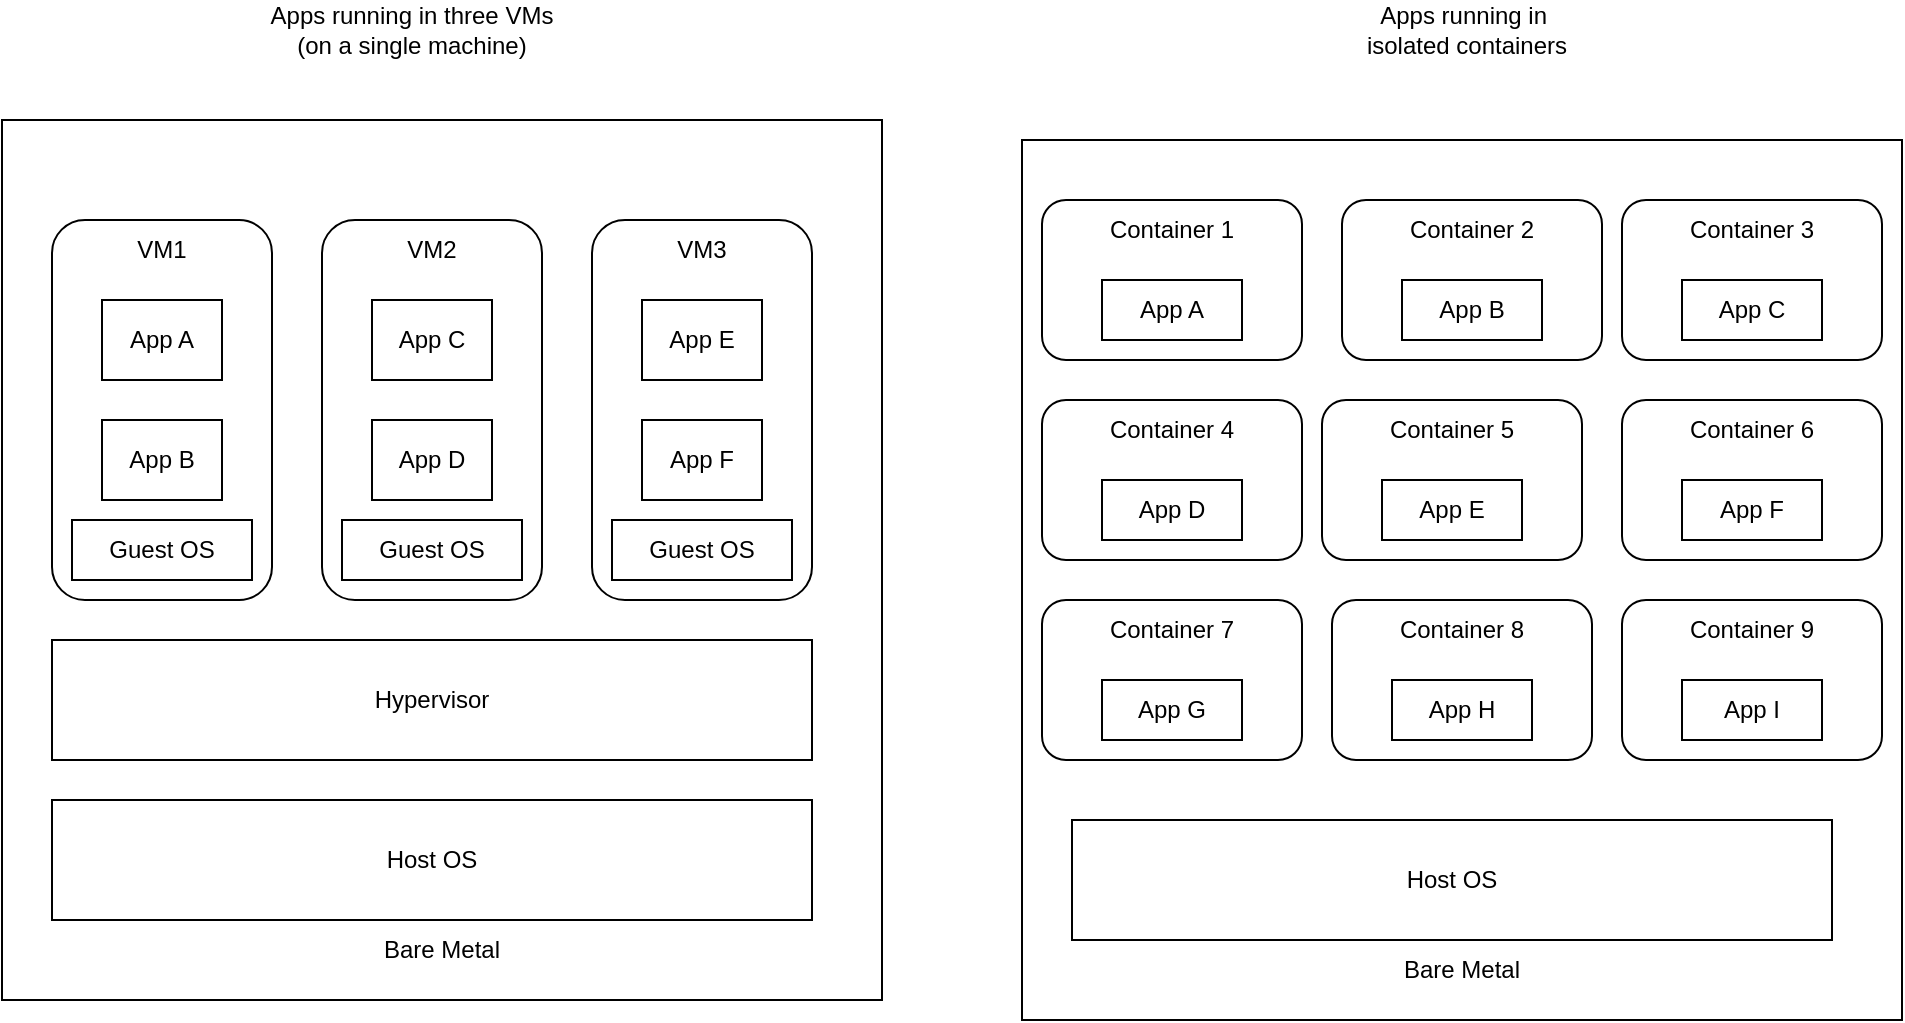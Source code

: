 <mxfile version="23.0.2" type="device">
  <diagram name="Page-1" id="RmEf-MAHQUcnpTtSw2Wi">
    <mxGraphModel dx="1194" dy="718" grid="1" gridSize="10" guides="1" tooltips="1" connect="1" arrows="1" fold="1" page="1" pageScale="1" pageWidth="850" pageHeight="1100" math="0" shadow="0">
      <root>
        <mxCell id="0" />
        <mxCell id="1" parent="0" />
        <mxCell id="NZSWBZKC03k-AUlZ181X-28" value="" style="whiteSpace=wrap;html=1;aspect=fixed;" vertex="1" parent="1">
          <mxGeometry x="560" y="110" width="440" height="440" as="geometry" />
        </mxCell>
        <mxCell id="NZSWBZKC03k-AUlZ181X-29" value="Bare Metal" style="text;html=1;strokeColor=none;fillColor=none;align=center;verticalAlign=middle;whiteSpace=wrap;rounded=0;" vertex="1" parent="1">
          <mxGeometry x="670" y="510" width="220" height="30" as="geometry" />
        </mxCell>
        <mxCell id="NZSWBZKC03k-AUlZ181X-30" value="Host OS" style="rounded=0;whiteSpace=wrap;html=1;" vertex="1" parent="1">
          <mxGeometry x="585" y="450" width="380" height="60" as="geometry" />
        </mxCell>
        <mxCell id="NZSWBZKC03k-AUlZ181X-1" value="" style="whiteSpace=wrap;html=1;aspect=fixed;" vertex="1" parent="1">
          <mxGeometry x="50" y="100" width="440" height="440" as="geometry" />
        </mxCell>
        <mxCell id="NZSWBZKC03k-AUlZ181X-2" value="Bare Metal" style="text;html=1;strokeColor=none;fillColor=none;align=center;verticalAlign=middle;whiteSpace=wrap;rounded=0;" vertex="1" parent="1">
          <mxGeometry x="160" y="500" width="220" height="30" as="geometry" />
        </mxCell>
        <mxCell id="NZSWBZKC03k-AUlZ181X-3" value="Host OS" style="rounded=0;whiteSpace=wrap;html=1;" vertex="1" parent="1">
          <mxGeometry x="75" y="440" width="380" height="60" as="geometry" />
        </mxCell>
        <mxCell id="NZSWBZKC03k-AUlZ181X-25" value="Hypervisor" style="rounded=0;whiteSpace=wrap;html=1;" vertex="1" parent="1">
          <mxGeometry x="75" y="360" width="380" height="60" as="geometry" />
        </mxCell>
        <mxCell id="NZSWBZKC03k-AUlZ181X-48" value="" style="group" vertex="1" connectable="0" parent="1">
          <mxGeometry x="75" y="150" width="110" height="190" as="geometry" />
        </mxCell>
        <mxCell id="NZSWBZKC03k-AUlZ181X-6" value="" style="rounded=1;whiteSpace=wrap;html=1;" vertex="1" parent="NZSWBZKC03k-AUlZ181X-48">
          <mxGeometry width="110" height="190" as="geometry" />
        </mxCell>
        <mxCell id="NZSWBZKC03k-AUlZ181X-10" value="App A" style="rounded=0;whiteSpace=wrap;html=1;" vertex="1" parent="NZSWBZKC03k-AUlZ181X-48">
          <mxGeometry x="25" y="40" width="60" height="40" as="geometry" />
        </mxCell>
        <mxCell id="NZSWBZKC03k-AUlZ181X-11" value="App B" style="rounded=0;whiteSpace=wrap;html=1;" vertex="1" parent="NZSWBZKC03k-AUlZ181X-48">
          <mxGeometry x="25" y="100" width="60" height="40" as="geometry" />
        </mxCell>
        <mxCell id="NZSWBZKC03k-AUlZ181X-12" value="Guest OS" style="rounded=0;whiteSpace=wrap;html=1;" vertex="1" parent="NZSWBZKC03k-AUlZ181X-48">
          <mxGeometry x="10" y="150" width="90" height="30" as="geometry" />
        </mxCell>
        <mxCell id="NZSWBZKC03k-AUlZ181X-47" value="VM1" style="text;html=1;strokeColor=none;fillColor=none;align=center;verticalAlign=middle;whiteSpace=wrap;rounded=0;" vertex="1" parent="NZSWBZKC03k-AUlZ181X-48">
          <mxGeometry x="25" width="60" height="30" as="geometry" />
        </mxCell>
        <mxCell id="NZSWBZKC03k-AUlZ181X-62" value="" style="group" vertex="1" connectable="0" parent="1">
          <mxGeometry x="210" y="150" width="110" height="190" as="geometry" />
        </mxCell>
        <mxCell id="NZSWBZKC03k-AUlZ181X-49" value="" style="group" vertex="1" connectable="0" parent="NZSWBZKC03k-AUlZ181X-62">
          <mxGeometry width="110" height="190" as="geometry" />
        </mxCell>
        <mxCell id="NZSWBZKC03k-AUlZ181X-50" value="" style="rounded=1;whiteSpace=wrap;html=1;" vertex="1" parent="NZSWBZKC03k-AUlZ181X-49">
          <mxGeometry width="110" height="190" as="geometry" />
        </mxCell>
        <mxCell id="NZSWBZKC03k-AUlZ181X-51" value="App C" style="rounded=0;whiteSpace=wrap;html=1;" vertex="1" parent="NZSWBZKC03k-AUlZ181X-49">
          <mxGeometry x="25" y="40" width="60" height="40" as="geometry" />
        </mxCell>
        <mxCell id="NZSWBZKC03k-AUlZ181X-52" value="App D" style="rounded=0;whiteSpace=wrap;html=1;" vertex="1" parent="NZSWBZKC03k-AUlZ181X-49">
          <mxGeometry x="25" y="100" width="60" height="40" as="geometry" />
        </mxCell>
        <mxCell id="NZSWBZKC03k-AUlZ181X-53" value="Guest OS" style="rounded=0;whiteSpace=wrap;html=1;" vertex="1" parent="NZSWBZKC03k-AUlZ181X-49">
          <mxGeometry x="10" y="150" width="90" height="30" as="geometry" />
        </mxCell>
        <mxCell id="NZSWBZKC03k-AUlZ181X-54" value="VM2" style="text;html=1;strokeColor=none;fillColor=none;align=center;verticalAlign=middle;whiteSpace=wrap;rounded=0;" vertex="1" parent="NZSWBZKC03k-AUlZ181X-62">
          <mxGeometry x="25" width="60" height="30" as="geometry" />
        </mxCell>
        <mxCell id="NZSWBZKC03k-AUlZ181X-63" value="" style="group" vertex="1" connectable="0" parent="1">
          <mxGeometry x="345" y="150" width="110" height="190" as="geometry" />
        </mxCell>
        <mxCell id="NZSWBZKC03k-AUlZ181X-55" value="" style="group" vertex="1" connectable="0" parent="NZSWBZKC03k-AUlZ181X-63">
          <mxGeometry width="110" height="190" as="geometry" />
        </mxCell>
        <mxCell id="NZSWBZKC03k-AUlZ181X-56" value="" style="rounded=1;whiteSpace=wrap;html=1;" vertex="1" parent="NZSWBZKC03k-AUlZ181X-55">
          <mxGeometry width="110" height="190" as="geometry" />
        </mxCell>
        <mxCell id="NZSWBZKC03k-AUlZ181X-57" value="App E" style="rounded=0;whiteSpace=wrap;html=1;" vertex="1" parent="NZSWBZKC03k-AUlZ181X-55">
          <mxGeometry x="25" y="40" width="60" height="40" as="geometry" />
        </mxCell>
        <mxCell id="NZSWBZKC03k-AUlZ181X-58" value="App F" style="rounded=0;whiteSpace=wrap;html=1;" vertex="1" parent="NZSWBZKC03k-AUlZ181X-55">
          <mxGeometry x="25" y="100" width="60" height="40" as="geometry" />
        </mxCell>
        <mxCell id="NZSWBZKC03k-AUlZ181X-59" value="Guest OS" style="rounded=0;whiteSpace=wrap;html=1;" vertex="1" parent="NZSWBZKC03k-AUlZ181X-55">
          <mxGeometry x="10" y="150" width="90" height="30" as="geometry" />
        </mxCell>
        <mxCell id="NZSWBZKC03k-AUlZ181X-60" value="VM3" style="text;html=1;strokeColor=none;fillColor=none;align=center;verticalAlign=middle;whiteSpace=wrap;rounded=0;" vertex="1" parent="NZSWBZKC03k-AUlZ181X-63">
          <mxGeometry x="25" width="60" height="30" as="geometry" />
        </mxCell>
        <mxCell id="NZSWBZKC03k-AUlZ181X-67" value="" style="group" vertex="1" connectable="0" parent="1">
          <mxGeometry x="570" y="140" width="130" height="80" as="geometry" />
        </mxCell>
        <mxCell id="NZSWBZKC03k-AUlZ181X-64" value="" style="rounded=1;whiteSpace=wrap;html=1;" vertex="1" parent="NZSWBZKC03k-AUlZ181X-67">
          <mxGeometry width="130" height="80" as="geometry" />
        </mxCell>
        <mxCell id="NZSWBZKC03k-AUlZ181X-65" value="App A" style="rounded=0;whiteSpace=wrap;html=1;" vertex="1" parent="NZSWBZKC03k-AUlZ181X-67">
          <mxGeometry x="30" y="40" width="70" height="30" as="geometry" />
        </mxCell>
        <mxCell id="NZSWBZKC03k-AUlZ181X-66" value="Container 1" style="text;html=1;strokeColor=none;fillColor=none;align=center;verticalAlign=middle;whiteSpace=wrap;rounded=0;" vertex="1" parent="NZSWBZKC03k-AUlZ181X-67">
          <mxGeometry x="25" width="80" height="30" as="geometry" />
        </mxCell>
        <mxCell id="NZSWBZKC03k-AUlZ181X-69" value="" style="rounded=1;whiteSpace=wrap;html=1;" vertex="1" parent="1">
          <mxGeometry x="720" y="140" width="130" height="80" as="geometry" />
        </mxCell>
        <mxCell id="NZSWBZKC03k-AUlZ181X-70" value="App B" style="rounded=0;whiteSpace=wrap;html=1;" vertex="1" parent="1">
          <mxGeometry x="750" y="180" width="70" height="30" as="geometry" />
        </mxCell>
        <mxCell id="NZSWBZKC03k-AUlZ181X-71" value="Container 2" style="text;html=1;strokeColor=none;fillColor=none;align=center;verticalAlign=middle;whiteSpace=wrap;rounded=0;" vertex="1" parent="1">
          <mxGeometry x="745" y="140" width="80" height="30" as="geometry" />
        </mxCell>
        <mxCell id="NZSWBZKC03k-AUlZ181X-73" value="" style="rounded=1;whiteSpace=wrap;html=1;" vertex="1" parent="1">
          <mxGeometry x="860" y="140" width="130" height="80" as="geometry" />
        </mxCell>
        <mxCell id="NZSWBZKC03k-AUlZ181X-74" value="App C" style="rounded=0;whiteSpace=wrap;html=1;" vertex="1" parent="1">
          <mxGeometry x="890" y="180" width="70" height="30" as="geometry" />
        </mxCell>
        <mxCell id="NZSWBZKC03k-AUlZ181X-75" value="Container 3" style="text;html=1;strokeColor=none;fillColor=none;align=center;verticalAlign=middle;whiteSpace=wrap;rounded=0;" vertex="1" parent="1">
          <mxGeometry x="885" y="140" width="80" height="30" as="geometry" />
        </mxCell>
        <mxCell id="NZSWBZKC03k-AUlZ181X-77" value="" style="rounded=1;whiteSpace=wrap;html=1;" vertex="1" parent="1">
          <mxGeometry x="570" y="240" width="130" height="80" as="geometry" />
        </mxCell>
        <mxCell id="NZSWBZKC03k-AUlZ181X-78" value="App D" style="rounded=0;whiteSpace=wrap;html=1;" vertex="1" parent="1">
          <mxGeometry x="600" y="280" width="70" height="30" as="geometry" />
        </mxCell>
        <mxCell id="NZSWBZKC03k-AUlZ181X-79" value="Container 4" style="text;html=1;strokeColor=none;fillColor=none;align=center;verticalAlign=middle;whiteSpace=wrap;rounded=0;" vertex="1" parent="1">
          <mxGeometry x="595" y="240" width="80" height="30" as="geometry" />
        </mxCell>
        <mxCell id="NZSWBZKC03k-AUlZ181X-81" value="" style="rounded=1;whiteSpace=wrap;html=1;" vertex="1" parent="1">
          <mxGeometry x="710" y="240" width="130" height="80" as="geometry" />
        </mxCell>
        <mxCell id="NZSWBZKC03k-AUlZ181X-82" value="App E" style="rounded=0;whiteSpace=wrap;html=1;" vertex="1" parent="1">
          <mxGeometry x="740" y="280" width="70" height="30" as="geometry" />
        </mxCell>
        <mxCell id="NZSWBZKC03k-AUlZ181X-83" value="Container 5" style="text;html=1;strokeColor=none;fillColor=none;align=center;verticalAlign=middle;whiteSpace=wrap;rounded=0;" vertex="1" parent="1">
          <mxGeometry x="735" y="240" width="80" height="30" as="geometry" />
        </mxCell>
        <mxCell id="NZSWBZKC03k-AUlZ181X-85" value="" style="rounded=1;whiteSpace=wrap;html=1;" vertex="1" parent="1">
          <mxGeometry x="860" y="240" width="130" height="80" as="geometry" />
        </mxCell>
        <mxCell id="NZSWBZKC03k-AUlZ181X-86" value="App F" style="rounded=0;whiteSpace=wrap;html=1;" vertex="1" parent="1">
          <mxGeometry x="890" y="280" width="70" height="30" as="geometry" />
        </mxCell>
        <mxCell id="NZSWBZKC03k-AUlZ181X-87" value="Container 6" style="text;html=1;strokeColor=none;fillColor=none;align=center;verticalAlign=middle;whiteSpace=wrap;rounded=0;" vertex="1" parent="1">
          <mxGeometry x="885" y="240" width="80" height="30" as="geometry" />
        </mxCell>
        <mxCell id="NZSWBZKC03k-AUlZ181X-89" value="" style="rounded=1;whiteSpace=wrap;html=1;" vertex="1" parent="1">
          <mxGeometry x="860" y="340" width="130" height="80" as="geometry" />
        </mxCell>
        <mxCell id="NZSWBZKC03k-AUlZ181X-90" value="App I" style="rounded=0;whiteSpace=wrap;html=1;" vertex="1" parent="1">
          <mxGeometry x="890" y="380" width="70" height="30" as="geometry" />
        </mxCell>
        <mxCell id="NZSWBZKC03k-AUlZ181X-91" value="Container 9" style="text;html=1;strokeColor=none;fillColor=none;align=center;verticalAlign=middle;whiteSpace=wrap;rounded=0;" vertex="1" parent="1">
          <mxGeometry x="885" y="340" width="80" height="30" as="geometry" />
        </mxCell>
        <mxCell id="NZSWBZKC03k-AUlZ181X-93" value="" style="rounded=1;whiteSpace=wrap;html=1;" vertex="1" parent="1">
          <mxGeometry x="715" y="340" width="130" height="80" as="geometry" />
        </mxCell>
        <mxCell id="NZSWBZKC03k-AUlZ181X-94" value="App H" style="rounded=0;whiteSpace=wrap;html=1;" vertex="1" parent="1">
          <mxGeometry x="745" y="380" width="70" height="30" as="geometry" />
        </mxCell>
        <mxCell id="NZSWBZKC03k-AUlZ181X-95" value="Container 8" style="text;html=1;strokeColor=none;fillColor=none;align=center;verticalAlign=middle;whiteSpace=wrap;rounded=0;" vertex="1" parent="1">
          <mxGeometry x="740" y="340" width="80" height="30" as="geometry" />
        </mxCell>
        <mxCell id="NZSWBZKC03k-AUlZ181X-97" value="" style="rounded=1;whiteSpace=wrap;html=1;" vertex="1" parent="1">
          <mxGeometry x="570" y="340" width="130" height="80" as="geometry" />
        </mxCell>
        <mxCell id="NZSWBZKC03k-AUlZ181X-98" value="App G" style="rounded=0;whiteSpace=wrap;html=1;" vertex="1" parent="1">
          <mxGeometry x="600" y="380" width="70" height="30" as="geometry" />
        </mxCell>
        <mxCell id="NZSWBZKC03k-AUlZ181X-99" value="Container 7" style="text;html=1;strokeColor=none;fillColor=none;align=center;verticalAlign=middle;whiteSpace=wrap;rounded=0;" vertex="1" parent="1">
          <mxGeometry x="595" y="340" width="80" height="30" as="geometry" />
        </mxCell>
        <mxCell id="NZSWBZKC03k-AUlZ181X-105" value="Apps running in three VMs&lt;br&gt;(on a single machine)" style="text;html=1;strokeColor=none;fillColor=none;align=center;verticalAlign=middle;whiteSpace=wrap;rounded=0;" vertex="1" parent="1">
          <mxGeometry x="50" y="40" width="410" height="30" as="geometry" />
        </mxCell>
        <mxCell id="NZSWBZKC03k-AUlZ181X-106" value="Apps running in&amp;nbsp;&lt;br&gt;isolated containers" style="text;html=1;strokeColor=none;fillColor=none;align=center;verticalAlign=middle;whiteSpace=wrap;rounded=0;" vertex="1" parent="1">
          <mxGeometry x="615" y="40" width="335" height="30" as="geometry" />
        </mxCell>
      </root>
    </mxGraphModel>
  </diagram>
</mxfile>
